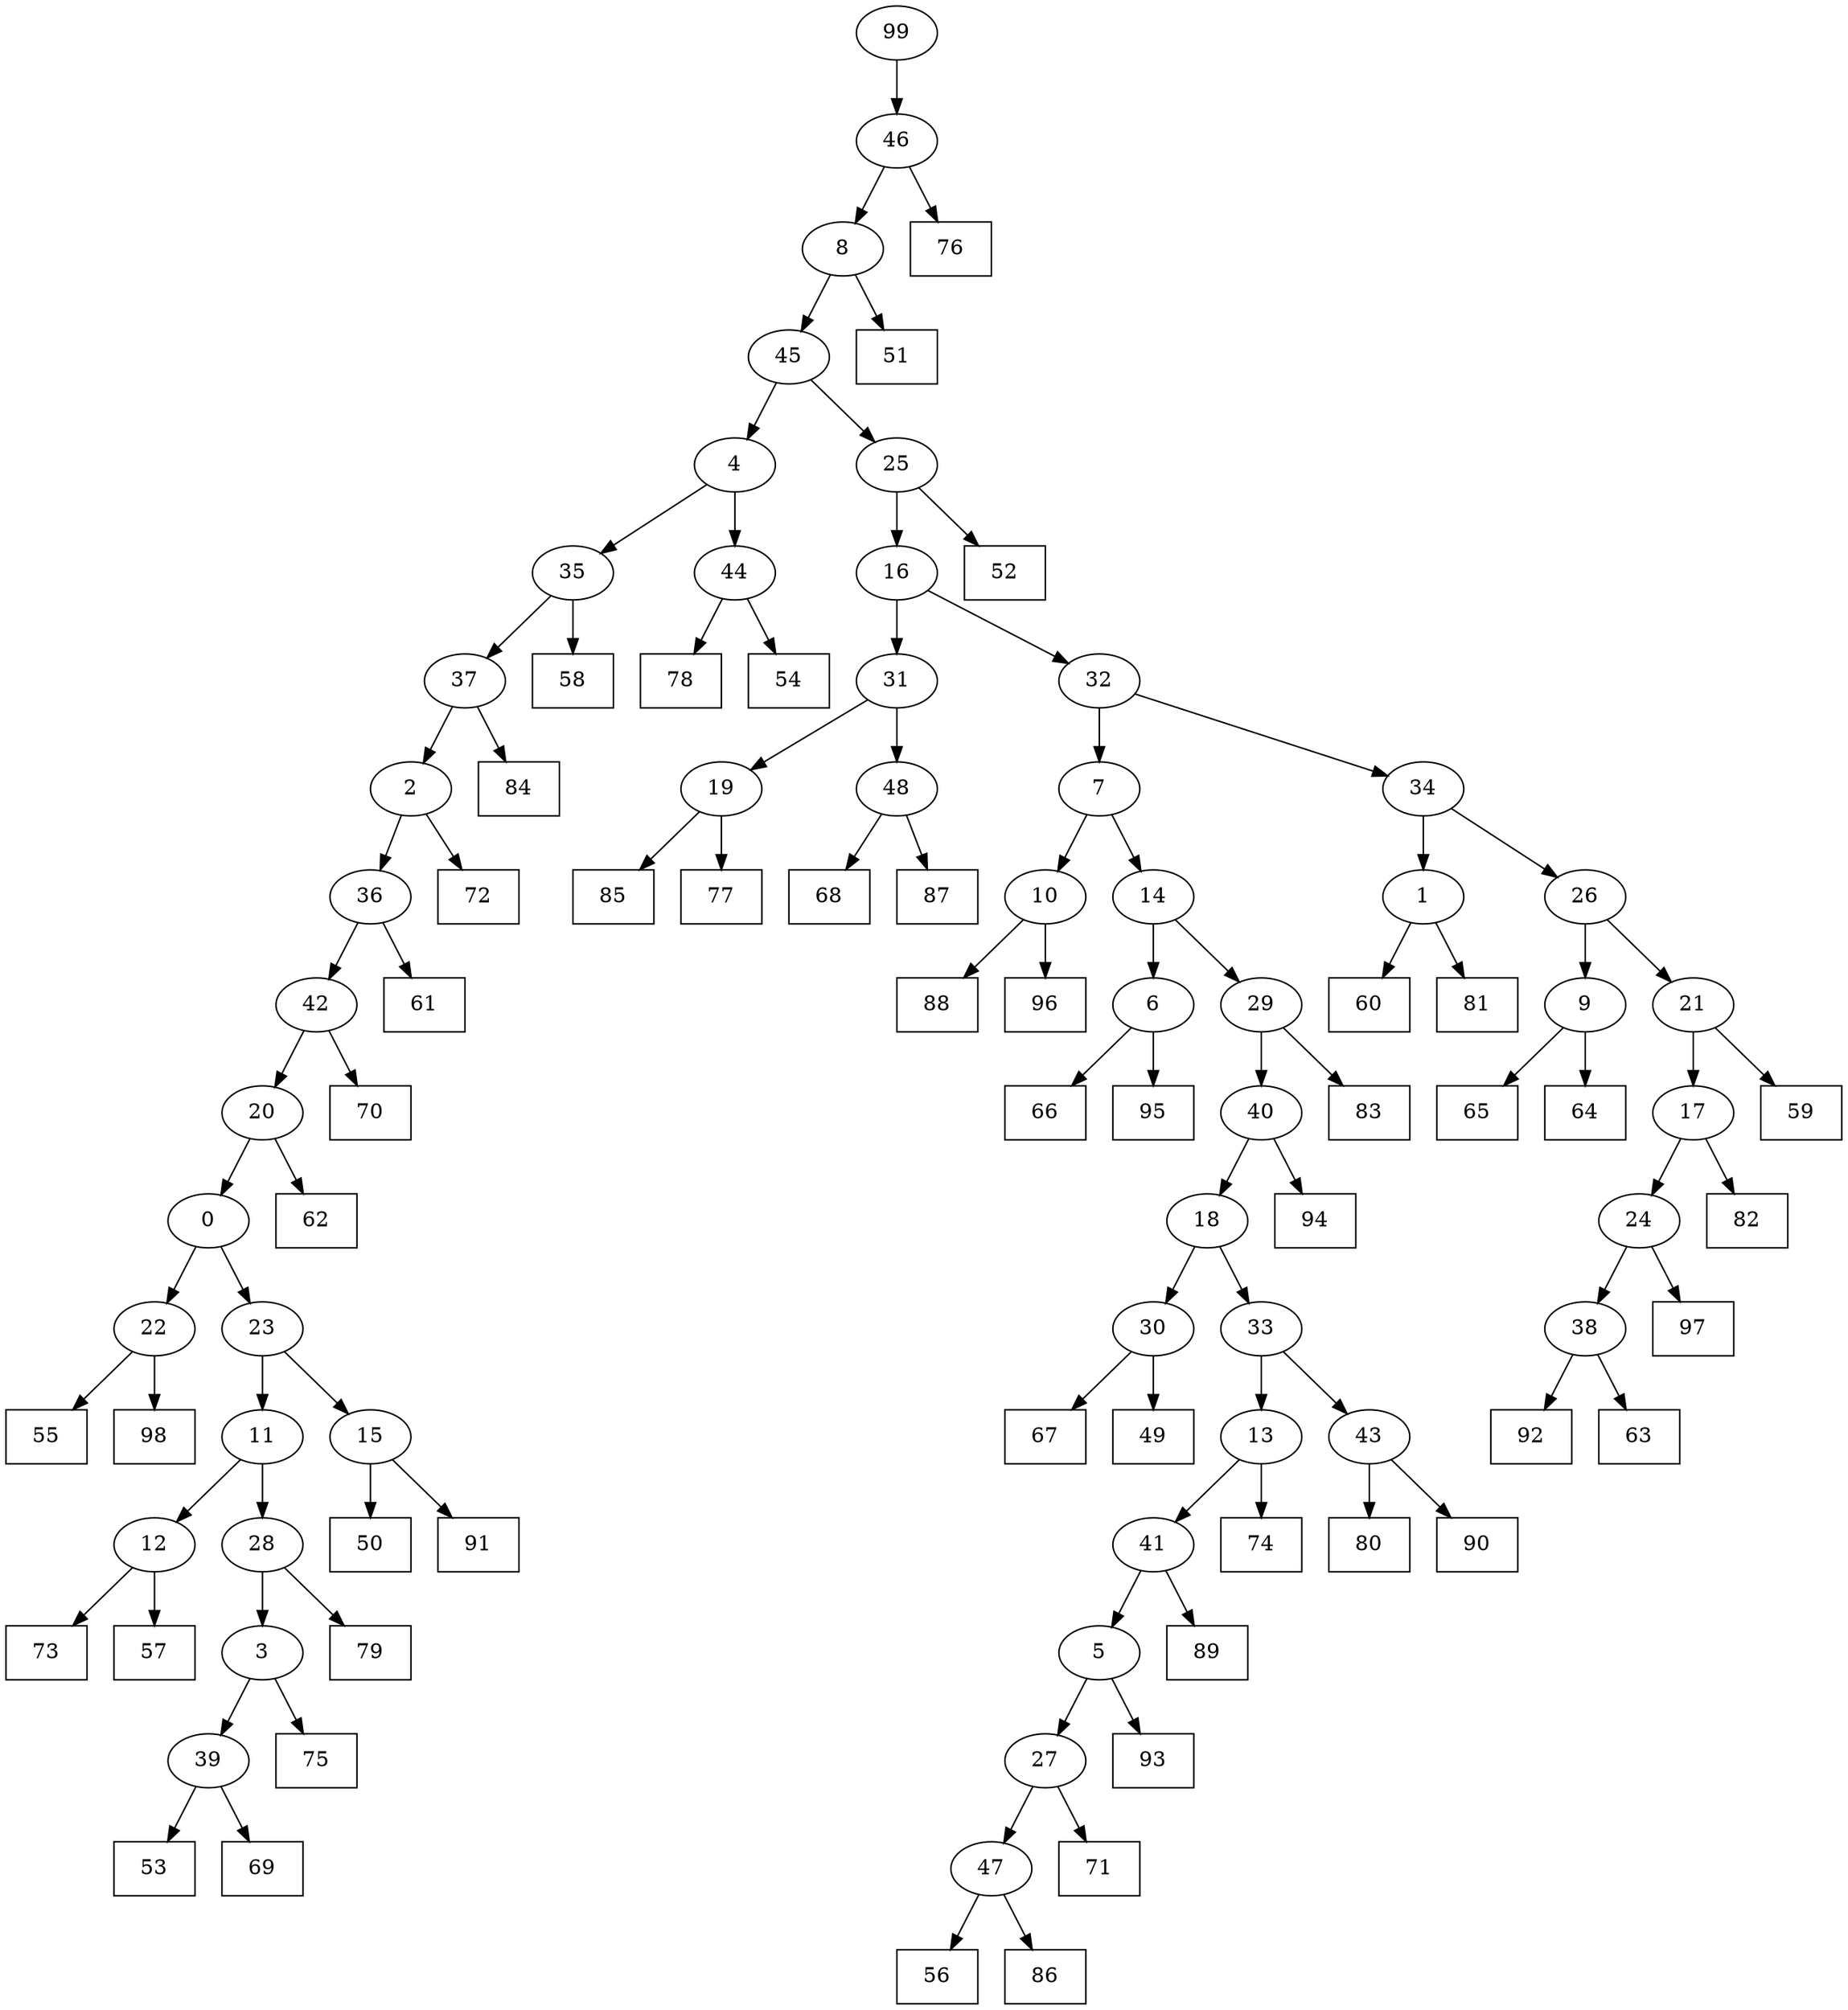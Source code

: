 digraph G {
0[label="0"];
1[label="1"];
2[label="2"];
3[label="3"];
4[label="4"];
5[label="5"];
6[label="6"];
7[label="7"];
8[label="8"];
9[label="9"];
10[label="10"];
11[label="11"];
12[label="12"];
13[label="13"];
14[label="14"];
15[label="15"];
16[label="16"];
17[label="17"];
18[label="18"];
19[label="19"];
20[label="20"];
21[label="21"];
22[label="22"];
23[label="23"];
24[label="24"];
25[label="25"];
26[label="26"];
27[label="27"];
28[label="28"];
29[label="29"];
30[label="30"];
31[label="31"];
32[label="32"];
33[label="33"];
34[label="34"];
35[label="35"];
36[label="36"];
37[label="37"];
38[label="38"];
39[label="39"];
40[label="40"];
41[label="41"];
42[label="42"];
43[label="43"];
44[label="44"];
45[label="45"];
46[label="46"];
47[label="47"];
48[label="48"];
49[shape=box,label="74"];
50[shape=box,label="68"];
51[shape=box,label="88"];
52[shape=box,label="82"];
53[shape=box,label="83"];
54[shape=box,label="78"];
55[shape=box,label="85"];
56[shape=box,label="67"];
57[shape=box,label="94"];
58[shape=box,label="50"];
59[shape=box,label="61"];
60[shape=box,label="56"];
61[shape=box,label="89"];
62[shape=box,label="77"];
63[shape=box,label="97"];
64[shape=box,label="80"];
65[shape=box,label="66"];
66[shape=box,label="75"];
67[shape=box,label="76"];
68[shape=box,label="49"];
69[shape=box,label="92"];
70[shape=box,label="84"];
71[shape=box,label="95"];
72[shape=box,label="60"];
73[shape=box,label="53"];
74[shape=box,label="90"];
75[shape=box,label="55"];
76[shape=box,label="79"];
77[shape=box,label="54"];
78[shape=box,label="58"];
79[shape=box,label="62"];
80[shape=box,label="87"];
81[shape=box,label="63"];
82[shape=box,label="59"];
83[shape=box,label="52"];
84[shape=box,label="51"];
85[shape=box,label="98"];
86[shape=box,label="96"];
87[shape=box,label="69"];
88[shape=box,label="70"];
89[shape=box,label="93"];
90[shape=box,label="65"];
91[shape=box,label="91"];
92[shape=box,label="86"];
93[shape=box,label="73"];
94[shape=box,label="64"];
95[shape=box,label="57"];
96[shape=box,label="71"];
97[shape=box,label="81"];
98[shape=box,label="72"];
99[label="99"];
20->79 ;
2->98 ;
29->53 ;
27->96 ;
5->89 ;
1->72 ;
19->55 ;
12->95 ;
43->74 ;
19->62 ;
42->88 ;
36->59 ;
22->75 ;
31->19 ;
15->91 ;
48->50 ;
14->29 ;
8->84 ;
10->86 ;
0->23 ;
30->56 ;
15->58 ;
16->31 ;
18->30 ;
12->93 ;
16->32 ;
3->39 ;
5->27 ;
44->77 ;
32->34 ;
9->94 ;
33->13 ;
23->15 ;
4->44 ;
6->65 ;
47->60 ;
21->82 ;
48->80 ;
31->48 ;
8->45 ;
45->4 ;
13->49 ;
13->41 ;
41->5 ;
32->7 ;
26->21 ;
28->3 ;
39->73 ;
21->17 ;
33->43 ;
43->64 ;
17->52 ;
18->33 ;
42->20 ;
34->1 ;
1->97 ;
9->90 ;
7->14 ;
47->92 ;
46->67 ;
20->0 ;
14->6 ;
6->71 ;
39->87 ;
34->26 ;
26->9 ;
11->12 ;
28->76 ;
17->24 ;
24->63 ;
44->54 ;
35->78 ;
30->68 ;
0->22 ;
22->85 ;
36->42 ;
38->81 ;
45->25 ;
25->16 ;
3->66 ;
24->38 ;
38->69 ;
4->35 ;
40->57 ;
27->47 ;
35->37 ;
37->70 ;
41->61 ;
99->46 ;
46->8 ;
23->11 ;
37->2 ;
2->36 ;
11->28 ;
29->40 ;
40->18 ;
25->83 ;
7->10 ;
10->51 ;
}
